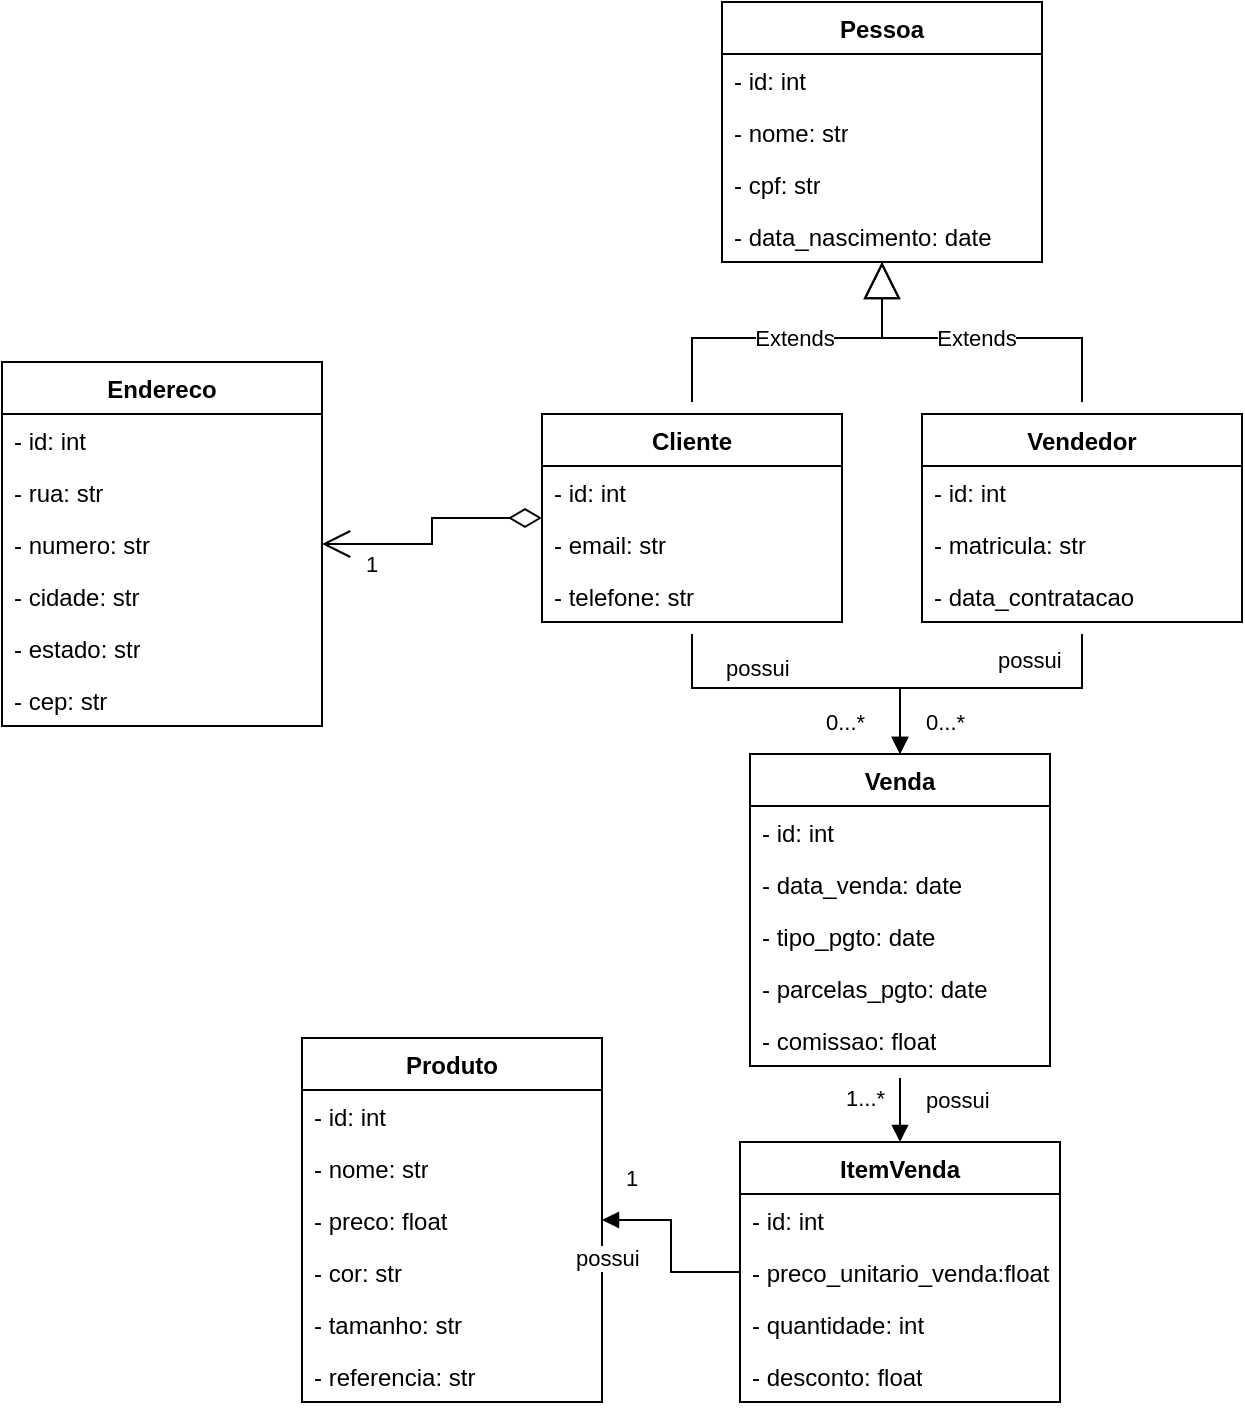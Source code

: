 <mxfile version="24.6.3" type="github">
  <diagram id="C5RBs43oDa-KdzZeNtuy" name="Page-1">
    <mxGraphModel dx="1434" dy="822" grid="1" gridSize="10" guides="1" tooltips="1" connect="1" arrows="1" fold="1" page="1" pageScale="1" pageWidth="827" pageHeight="1169" math="0" shadow="0">
      <root>
        <mxCell id="WIyWlLk6GJQsqaUBKTNV-0" />
        <mxCell id="WIyWlLk6GJQsqaUBKTNV-1" parent="WIyWlLk6GJQsqaUBKTNV-0" />
        <mxCell id="zqI3vuXJs1LG3s6kCFIs-13" value="&lt;div&gt;Pessoa&lt;/div&gt;" style="swimlane;fontStyle=1;align=center;verticalAlign=top;childLayout=stackLayout;horizontal=1;startSize=26;horizontalStack=0;resizeParent=1;resizeParentMax=0;resizeLast=0;collapsible=1;marginBottom=0;whiteSpace=wrap;html=1;" parent="WIyWlLk6GJQsqaUBKTNV-1" vertex="1">
          <mxGeometry x="400" y="40" width="160" height="130" as="geometry" />
        </mxCell>
        <mxCell id="zqI3vuXJs1LG3s6kCFIs-14" value="- id: int" style="text;strokeColor=none;fillColor=none;align=left;verticalAlign=top;spacingLeft=4;spacingRight=4;overflow=hidden;rotatable=0;points=[[0,0.5],[1,0.5]];portConstraint=eastwest;whiteSpace=wrap;html=1;" parent="zqI3vuXJs1LG3s6kCFIs-13" vertex="1">
          <mxGeometry y="26" width="160" height="26" as="geometry" />
        </mxCell>
        <mxCell id="zqI3vuXJs1LG3s6kCFIs-23" value="- nome: str" style="text;strokeColor=none;fillColor=none;align=left;verticalAlign=top;spacingLeft=4;spacingRight=4;overflow=hidden;rotatable=0;points=[[0,0.5],[1,0.5]];portConstraint=eastwest;whiteSpace=wrap;html=1;" parent="zqI3vuXJs1LG3s6kCFIs-13" vertex="1">
          <mxGeometry y="52" width="160" height="26" as="geometry" />
        </mxCell>
        <mxCell id="zqI3vuXJs1LG3s6kCFIs-21" value="- cpf: str" style="text;strokeColor=none;fillColor=none;align=left;verticalAlign=top;spacingLeft=4;spacingRight=4;overflow=hidden;rotatable=0;points=[[0,0.5],[1,0.5]];portConstraint=eastwest;whiteSpace=wrap;html=1;" parent="zqI3vuXJs1LG3s6kCFIs-13" vertex="1">
          <mxGeometry y="78" width="160" height="26" as="geometry" />
        </mxCell>
        <mxCell id="zqI3vuXJs1LG3s6kCFIs-24" value="- data_nascimento: date" style="text;strokeColor=none;fillColor=none;align=left;verticalAlign=top;spacingLeft=4;spacingRight=4;overflow=hidden;rotatable=0;points=[[0,0.5],[1,0.5]];portConstraint=eastwest;whiteSpace=wrap;html=1;" parent="zqI3vuXJs1LG3s6kCFIs-13" vertex="1">
          <mxGeometry y="104" width="160" height="26" as="geometry" />
        </mxCell>
        <mxCell id="zqI3vuXJs1LG3s6kCFIs-25" value="Cliente" style="swimlane;fontStyle=1;align=center;verticalAlign=top;childLayout=stackLayout;horizontal=1;startSize=26;horizontalStack=0;resizeParent=1;resizeParentMax=0;resizeLast=0;collapsible=1;marginBottom=0;whiteSpace=wrap;html=1;" parent="WIyWlLk6GJQsqaUBKTNV-1" vertex="1">
          <mxGeometry x="310" y="246" width="150" height="104" as="geometry" />
        </mxCell>
        <mxCell id="zqI3vuXJs1LG3s6kCFIs-26" value="- id: int" style="text;strokeColor=none;fillColor=none;align=left;verticalAlign=top;spacingLeft=4;spacingRight=4;overflow=hidden;rotatable=0;points=[[0,0.5],[1,0.5]];portConstraint=eastwest;whiteSpace=wrap;html=1;" parent="zqI3vuXJs1LG3s6kCFIs-25" vertex="1">
          <mxGeometry y="26" width="150" height="26" as="geometry" />
        </mxCell>
        <mxCell id="zqI3vuXJs1LG3s6kCFIs-27" value="- email: str" style="text;strokeColor=none;fillColor=none;align=left;verticalAlign=top;spacingLeft=4;spacingRight=4;overflow=hidden;rotatable=0;points=[[0,0.5],[1,0.5]];portConstraint=eastwest;whiteSpace=wrap;html=1;" parent="zqI3vuXJs1LG3s6kCFIs-25" vertex="1">
          <mxGeometry y="52" width="150" height="26" as="geometry" />
        </mxCell>
        <mxCell id="zqI3vuXJs1LG3s6kCFIs-28" value="- telefone: str" style="text;strokeColor=none;fillColor=none;align=left;verticalAlign=top;spacingLeft=4;spacingRight=4;overflow=hidden;rotatable=0;points=[[0,0.5],[1,0.5]];portConstraint=eastwest;whiteSpace=wrap;html=1;" parent="zqI3vuXJs1LG3s6kCFIs-25" vertex="1">
          <mxGeometry y="78" width="150" height="26" as="geometry" />
        </mxCell>
        <mxCell id="zqI3vuXJs1LG3s6kCFIs-31" value="Vendedor" style="swimlane;fontStyle=1;align=center;verticalAlign=top;childLayout=stackLayout;horizontal=1;startSize=26;horizontalStack=0;resizeParent=1;resizeParentMax=0;resizeLast=0;collapsible=1;marginBottom=0;whiteSpace=wrap;html=1;" parent="WIyWlLk6GJQsqaUBKTNV-1" vertex="1">
          <mxGeometry x="500" y="246" width="160" height="104" as="geometry" />
        </mxCell>
        <mxCell id="zqI3vuXJs1LG3s6kCFIs-32" value="- id: int" style="text;strokeColor=none;fillColor=none;align=left;verticalAlign=top;spacingLeft=4;spacingRight=4;overflow=hidden;rotatable=0;points=[[0,0.5],[1,0.5]];portConstraint=eastwest;whiteSpace=wrap;html=1;" parent="zqI3vuXJs1LG3s6kCFIs-31" vertex="1">
          <mxGeometry y="26" width="160" height="26" as="geometry" />
        </mxCell>
        <mxCell id="zqI3vuXJs1LG3s6kCFIs-33" value="- matricula: str" style="text;strokeColor=none;fillColor=none;align=left;verticalAlign=top;spacingLeft=4;spacingRight=4;overflow=hidden;rotatable=0;points=[[0,0.5],[1,0.5]];portConstraint=eastwest;whiteSpace=wrap;html=1;" parent="zqI3vuXJs1LG3s6kCFIs-31" vertex="1">
          <mxGeometry y="52" width="160" height="26" as="geometry" />
        </mxCell>
        <mxCell id="zqI3vuXJs1LG3s6kCFIs-34" value="- data_contratacao" style="text;strokeColor=none;fillColor=none;align=left;verticalAlign=top;spacingLeft=4;spacingRight=4;overflow=hidden;rotatable=0;points=[[0,0.5],[1,0.5]];portConstraint=eastwest;whiteSpace=wrap;html=1;" parent="zqI3vuXJs1LG3s6kCFIs-31" vertex="1">
          <mxGeometry y="78" width="160" height="26" as="geometry" />
        </mxCell>
        <mxCell id="zqI3vuXJs1LG3s6kCFIs-41" value="&lt;div&gt;Endereco&lt;/div&gt;" style="swimlane;fontStyle=1;align=center;verticalAlign=top;childLayout=stackLayout;horizontal=1;startSize=26;horizontalStack=0;resizeParent=1;resizeParentMax=0;resizeLast=0;collapsible=1;marginBottom=0;whiteSpace=wrap;html=1;" parent="WIyWlLk6GJQsqaUBKTNV-1" vertex="1">
          <mxGeometry x="40" y="220" width="160" height="182" as="geometry" />
        </mxCell>
        <mxCell id="zqI3vuXJs1LG3s6kCFIs-42" value="- id: int" style="text;strokeColor=none;fillColor=none;align=left;verticalAlign=top;spacingLeft=4;spacingRight=4;overflow=hidden;rotatable=0;points=[[0,0.5],[1,0.5]];portConstraint=eastwest;whiteSpace=wrap;html=1;" parent="zqI3vuXJs1LG3s6kCFIs-41" vertex="1">
          <mxGeometry y="26" width="160" height="26" as="geometry" />
        </mxCell>
        <mxCell id="zqI3vuXJs1LG3s6kCFIs-43" value="- rua: str" style="text;strokeColor=none;fillColor=none;align=left;verticalAlign=top;spacingLeft=4;spacingRight=4;overflow=hidden;rotatable=0;points=[[0,0.5],[1,0.5]];portConstraint=eastwest;whiteSpace=wrap;html=1;" parent="zqI3vuXJs1LG3s6kCFIs-41" vertex="1">
          <mxGeometry y="52" width="160" height="26" as="geometry" />
        </mxCell>
        <mxCell id="zqI3vuXJs1LG3s6kCFIs-44" value="- numero: str" style="text;strokeColor=none;fillColor=none;align=left;verticalAlign=top;spacingLeft=4;spacingRight=4;overflow=hidden;rotatable=0;points=[[0,0.5],[1,0.5]];portConstraint=eastwest;whiteSpace=wrap;html=1;" parent="zqI3vuXJs1LG3s6kCFIs-41" vertex="1">
          <mxGeometry y="78" width="160" height="26" as="geometry" />
        </mxCell>
        <mxCell id="zqI3vuXJs1LG3s6kCFIs-45" value="- cidade: str" style="text;strokeColor=none;fillColor=none;align=left;verticalAlign=top;spacingLeft=4;spacingRight=4;overflow=hidden;rotatable=0;points=[[0,0.5],[1,0.5]];portConstraint=eastwest;whiteSpace=wrap;html=1;" parent="zqI3vuXJs1LG3s6kCFIs-41" vertex="1">
          <mxGeometry y="104" width="160" height="26" as="geometry" />
        </mxCell>
        <mxCell id="zqI3vuXJs1LG3s6kCFIs-46" value="- estado: str" style="text;strokeColor=none;fillColor=none;align=left;verticalAlign=top;spacingLeft=4;spacingRight=4;overflow=hidden;rotatable=0;points=[[0,0.5],[1,0.5]];portConstraint=eastwest;whiteSpace=wrap;html=1;" parent="zqI3vuXJs1LG3s6kCFIs-41" vertex="1">
          <mxGeometry y="130" width="160" height="26" as="geometry" />
        </mxCell>
        <mxCell id="zqI3vuXJs1LG3s6kCFIs-47" value="&lt;div&gt;- cep: str&lt;/div&gt;" style="text;strokeColor=none;fillColor=none;align=left;verticalAlign=top;spacingLeft=4;spacingRight=4;overflow=hidden;rotatable=0;points=[[0,0.5],[1,0.5]];portConstraint=eastwest;whiteSpace=wrap;html=1;" parent="zqI3vuXJs1LG3s6kCFIs-41" vertex="1">
          <mxGeometry y="156" width="160" height="26" as="geometry" />
        </mxCell>
        <mxCell id="zqI3vuXJs1LG3s6kCFIs-63" value="Venda" style="swimlane;fontStyle=1;align=center;verticalAlign=top;childLayout=stackLayout;horizontal=1;startSize=26;horizontalStack=0;resizeParent=1;resizeParentMax=0;resizeLast=0;collapsible=1;marginBottom=0;whiteSpace=wrap;html=1;" parent="WIyWlLk6GJQsqaUBKTNV-1" vertex="1">
          <mxGeometry x="414" y="416" width="150" height="156" as="geometry" />
        </mxCell>
        <mxCell id="zqI3vuXJs1LG3s6kCFIs-64" value="- id: int" style="text;strokeColor=none;fillColor=none;align=left;verticalAlign=top;spacingLeft=4;spacingRight=4;overflow=hidden;rotatable=0;points=[[0,0.5],[1,0.5]];portConstraint=eastwest;whiteSpace=wrap;html=1;" parent="zqI3vuXJs1LG3s6kCFIs-63" vertex="1">
          <mxGeometry y="26" width="150" height="26" as="geometry" />
        </mxCell>
        <mxCell id="zqI3vuXJs1LG3s6kCFIs-65" value="- data_venda: date" style="text;strokeColor=none;fillColor=none;align=left;verticalAlign=top;spacingLeft=4;spacingRight=4;overflow=hidden;rotatable=0;points=[[0,0.5],[1,0.5]];portConstraint=eastwest;whiteSpace=wrap;html=1;" parent="zqI3vuXJs1LG3s6kCFIs-63" vertex="1">
          <mxGeometry y="52" width="150" height="26" as="geometry" />
        </mxCell>
        <mxCell id="eavCXrR02k66nqyJNz6s-7" value="- tipo_pgto: date" style="text;strokeColor=none;fillColor=none;align=left;verticalAlign=top;spacingLeft=4;spacingRight=4;overflow=hidden;rotatable=0;points=[[0,0.5],[1,0.5]];portConstraint=eastwest;whiteSpace=wrap;html=1;" vertex="1" parent="zqI3vuXJs1LG3s6kCFIs-63">
          <mxGeometry y="78" width="150" height="26" as="geometry" />
        </mxCell>
        <mxCell id="eavCXrR02k66nqyJNz6s-8" value="- parcelas_pgto: date" style="text;strokeColor=none;fillColor=none;align=left;verticalAlign=top;spacingLeft=4;spacingRight=4;overflow=hidden;rotatable=0;points=[[0,0.5],[1,0.5]];portConstraint=eastwest;whiteSpace=wrap;html=1;" vertex="1" parent="zqI3vuXJs1LG3s6kCFIs-63">
          <mxGeometry y="104" width="150" height="26" as="geometry" />
        </mxCell>
        <mxCell id="zqI3vuXJs1LG3s6kCFIs-67" value="- comissao: float" style="text;strokeColor=none;fillColor=none;align=left;verticalAlign=top;spacingLeft=4;spacingRight=4;overflow=hidden;rotatable=0;points=[[0,0.5],[1,0.5]];portConstraint=eastwest;whiteSpace=wrap;html=1;" parent="zqI3vuXJs1LG3s6kCFIs-63" vertex="1">
          <mxGeometry y="130" width="150" height="26" as="geometry" />
        </mxCell>
        <mxCell id="zqI3vuXJs1LG3s6kCFIs-74" value="possui" style="endArrow=block;endFill=1;html=1;edgeStyle=orthogonalEdgeStyle;align=left;verticalAlign=top;rounded=0;strokeColor=default;fontFamily=Helvetica;fontSize=11;fontColor=default;labelBackgroundColor=default;sourcePerimeterSpacing=6;" parent="WIyWlLk6GJQsqaUBKTNV-1" source="zqI3vuXJs1LG3s6kCFIs-25" target="zqI3vuXJs1LG3s6kCFIs-63" edge="1">
          <mxGeometry x="-0.951" y="15" relative="1" as="geometry">
            <mxPoint x="620" y="396" as="sourcePoint" />
            <mxPoint x="780" y="396" as="targetPoint" />
            <mxPoint as="offset" />
          </mxGeometry>
        </mxCell>
        <mxCell id="zqI3vuXJs1LG3s6kCFIs-75" value="0...*" style="edgeLabel;resizable=0;html=1;align=left;verticalAlign=bottom;fontFamily=Helvetica;fontSize=11;fontColor=default;labelBackgroundColor=default;" parent="zqI3vuXJs1LG3s6kCFIs-74" connectable="0" vertex="1">
          <mxGeometry x="-1" relative="1" as="geometry">
            <mxPoint x="65" y="52" as="offset" />
          </mxGeometry>
        </mxCell>
        <mxCell id="zqI3vuXJs1LG3s6kCFIs-76" value="possui" style="endArrow=block;endFill=1;html=1;edgeStyle=orthogonalEdgeStyle;align=left;verticalAlign=top;rounded=0;strokeColor=default;fontFamily=Helvetica;fontSize=11;fontColor=default;labelBackgroundColor=default;sourcePerimeterSpacing=6;entryX=0.5;entryY=0;entryDx=0;entryDy=0;" parent="WIyWlLk6GJQsqaUBKTNV-1" source="zqI3vuXJs1LG3s6kCFIs-31" target="zqI3vuXJs1LG3s6kCFIs-63" edge="1">
          <mxGeometry x="-0.058" y="-27" relative="1" as="geometry">
            <mxPoint x="395" y="360" as="sourcePoint" />
            <mxPoint x="475" y="506" as="targetPoint" />
            <mxPoint as="offset" />
          </mxGeometry>
        </mxCell>
        <mxCell id="zqI3vuXJs1LG3s6kCFIs-77" value="0...*" style="edgeLabel;resizable=0;html=1;align=left;verticalAlign=bottom;fontFamily=Helvetica;fontSize=11;fontColor=default;labelBackgroundColor=default;" parent="zqI3vuXJs1LG3s6kCFIs-76" connectable="0" vertex="1">
          <mxGeometry x="-1" relative="1" as="geometry">
            <mxPoint x="-80" y="52" as="offset" />
          </mxGeometry>
        </mxCell>
        <mxCell id="zqI3vuXJs1LG3s6kCFIs-78" value="Produto" style="swimlane;fontStyle=1;align=center;verticalAlign=top;childLayout=stackLayout;horizontal=1;startSize=26;horizontalStack=0;resizeParent=1;resizeParentMax=0;resizeLast=0;collapsible=1;marginBottom=0;whiteSpace=wrap;html=1;" parent="WIyWlLk6GJQsqaUBKTNV-1" vertex="1">
          <mxGeometry x="190" y="558" width="150" height="182" as="geometry" />
        </mxCell>
        <mxCell id="zqI3vuXJs1LG3s6kCFIs-79" value="- id: int" style="text;strokeColor=none;fillColor=none;align=left;verticalAlign=top;spacingLeft=4;spacingRight=4;overflow=hidden;rotatable=0;points=[[0,0.5],[1,0.5]];portConstraint=eastwest;whiteSpace=wrap;html=1;" parent="zqI3vuXJs1LG3s6kCFIs-78" vertex="1">
          <mxGeometry y="26" width="150" height="26" as="geometry" />
        </mxCell>
        <mxCell id="zqI3vuXJs1LG3s6kCFIs-80" value="- nome: str" style="text;strokeColor=none;fillColor=none;align=left;verticalAlign=top;spacingLeft=4;spacingRight=4;overflow=hidden;rotatable=0;points=[[0,0.5],[1,0.5]];portConstraint=eastwest;whiteSpace=wrap;html=1;" parent="zqI3vuXJs1LG3s6kCFIs-78" vertex="1">
          <mxGeometry y="52" width="150" height="26" as="geometry" />
        </mxCell>
        <mxCell id="zqI3vuXJs1LG3s6kCFIs-81" value="- preco: float" style="text;strokeColor=none;fillColor=none;align=left;verticalAlign=top;spacingLeft=4;spacingRight=4;overflow=hidden;rotatable=0;points=[[0,0.5],[1,0.5]];portConstraint=eastwest;whiteSpace=wrap;html=1;" parent="zqI3vuXJs1LG3s6kCFIs-78" vertex="1">
          <mxGeometry y="78" width="150" height="26" as="geometry" />
        </mxCell>
        <mxCell id="1lRSZ_3cmi7X1p32SudD-0" value="- cor: str" style="text;strokeColor=none;fillColor=none;align=left;verticalAlign=top;spacingLeft=4;spacingRight=4;overflow=hidden;rotatable=0;points=[[0,0.5],[1,0.5]];portConstraint=eastwest;whiteSpace=wrap;html=1;" parent="zqI3vuXJs1LG3s6kCFIs-78" vertex="1">
          <mxGeometry y="104" width="150" height="26" as="geometry" />
        </mxCell>
        <mxCell id="1lRSZ_3cmi7X1p32SudD-1" value="- tamanho: str" style="text;strokeColor=none;fillColor=none;align=left;verticalAlign=top;spacingLeft=4;spacingRight=4;overflow=hidden;rotatable=0;points=[[0,0.5],[1,0.5]];portConstraint=eastwest;whiteSpace=wrap;html=1;" parent="zqI3vuXJs1LG3s6kCFIs-78" vertex="1">
          <mxGeometry y="130" width="150" height="26" as="geometry" />
        </mxCell>
        <mxCell id="zqI3vuXJs1LG3s6kCFIs-82" value="- referencia: str" style="text;strokeColor=none;fillColor=none;align=left;verticalAlign=top;spacingLeft=4;spacingRight=4;overflow=hidden;rotatable=0;points=[[0,0.5],[1,0.5]];portConstraint=eastwest;whiteSpace=wrap;html=1;" parent="zqI3vuXJs1LG3s6kCFIs-78" vertex="1">
          <mxGeometry y="156" width="150" height="26" as="geometry" />
        </mxCell>
        <mxCell id="zqI3vuXJs1LG3s6kCFIs-85" value="possui" style="endArrow=block;endFill=1;html=1;edgeStyle=orthogonalEdgeStyle;align=left;verticalAlign=top;rounded=0;strokeColor=default;fontFamily=Helvetica;fontSize=11;fontColor=default;labelBackgroundColor=default;sourcePerimeterSpacing=6;" parent="WIyWlLk6GJQsqaUBKTNV-1" source="zqI3vuXJs1LG3s6kCFIs-63" target="eavCXrR02k66nqyJNz6s-0" edge="1">
          <mxGeometry x="-1" y="11" relative="1" as="geometry">
            <mxPoint x="620" y="396" as="sourcePoint" />
            <mxPoint x="780" y="396" as="targetPoint" />
            <mxPoint y="-2" as="offset" />
          </mxGeometry>
        </mxCell>
        <mxCell id="zqI3vuXJs1LG3s6kCFIs-86" value="1...*" style="edgeLabel;resizable=0;html=1;align=left;verticalAlign=bottom;fontFamily=Helvetica;fontSize=11;fontColor=default;labelBackgroundColor=default;" parent="zqI3vuXJs1LG3s6kCFIs-85" connectable="0" vertex="1">
          <mxGeometry x="-1" relative="1" as="geometry">
            <mxPoint x="-29" y="18" as="offset" />
          </mxGeometry>
        </mxCell>
        <mxCell id="zqI3vuXJs1LG3s6kCFIs-110" value="Extends" style="endArrow=block;endSize=16;endFill=0;html=1;rounded=0;strokeColor=default;align=center;verticalAlign=middle;fontFamily=Helvetica;fontSize=11;fontColor=default;labelBackgroundColor=default;edgeStyle=orthogonalEdgeStyle;sourcePerimeterSpacing=6;" parent="WIyWlLk6GJQsqaUBKTNV-1" source="zqI3vuXJs1LG3s6kCFIs-25" target="zqI3vuXJs1LG3s6kCFIs-13" edge="1">
          <mxGeometry width="160" relative="1" as="geometry">
            <mxPoint x="620" y="440" as="sourcePoint" />
            <mxPoint x="780" y="440" as="targetPoint" />
          </mxGeometry>
        </mxCell>
        <mxCell id="zqI3vuXJs1LG3s6kCFIs-111" value="Extends" style="endArrow=block;endSize=16;endFill=0;html=1;rounded=0;strokeColor=default;align=center;verticalAlign=middle;fontFamily=Helvetica;fontSize=11;fontColor=default;labelBackgroundColor=default;edgeStyle=orthogonalEdgeStyle;sourcePerimeterSpacing=6;" parent="WIyWlLk6GJQsqaUBKTNV-1" source="zqI3vuXJs1LG3s6kCFIs-31" target="zqI3vuXJs1LG3s6kCFIs-13" edge="1">
          <mxGeometry width="160" relative="1" as="geometry">
            <mxPoint x="620" y="380" as="sourcePoint" />
            <mxPoint x="780" y="380" as="targetPoint" />
          </mxGeometry>
        </mxCell>
        <mxCell id="1lRSZ_3cmi7X1p32SudD-2" value="1" style="endArrow=open;html=1;endSize=12;startArrow=diamondThin;startSize=14;startFill=0;edgeStyle=orthogonalEdgeStyle;align=left;verticalAlign=bottom;rounded=0;" parent="WIyWlLk6GJQsqaUBKTNV-1" source="zqI3vuXJs1LG3s6kCFIs-25" target="zqI3vuXJs1LG3s6kCFIs-41" edge="1">
          <mxGeometry x="0.675" y="19" relative="1" as="geometry">
            <mxPoint x="190" y="310" as="sourcePoint" />
            <mxPoint x="350" y="310" as="targetPoint" />
            <mxPoint as="offset" />
          </mxGeometry>
        </mxCell>
        <mxCell id="eavCXrR02k66nqyJNz6s-0" value="ItemVenda" style="swimlane;fontStyle=1;align=center;verticalAlign=top;childLayout=stackLayout;horizontal=1;startSize=26;horizontalStack=0;resizeParent=1;resizeParentMax=0;resizeLast=0;collapsible=1;marginBottom=0;whiteSpace=wrap;html=1;" vertex="1" parent="WIyWlLk6GJQsqaUBKTNV-1">
          <mxGeometry x="409" y="610" width="160" height="130" as="geometry" />
        </mxCell>
        <mxCell id="eavCXrR02k66nqyJNz6s-1" value="- id: int" style="text;strokeColor=none;fillColor=none;align=left;verticalAlign=top;spacingLeft=4;spacingRight=4;overflow=hidden;rotatable=0;points=[[0,0.5],[1,0.5]];portConstraint=eastwest;whiteSpace=wrap;html=1;" vertex="1" parent="eavCXrR02k66nqyJNz6s-0">
          <mxGeometry y="26" width="160" height="26" as="geometry" />
        </mxCell>
        <mxCell id="eavCXrR02k66nqyJNz6s-2" value="- preco_unitario_venda:float" style="text;strokeColor=none;fillColor=none;align=left;verticalAlign=top;spacingLeft=4;spacingRight=4;overflow=hidden;rotatable=0;points=[[0,0.5],[1,0.5]];portConstraint=eastwest;whiteSpace=wrap;html=1;" vertex="1" parent="eavCXrR02k66nqyJNz6s-0">
          <mxGeometry y="52" width="160" height="26" as="geometry" />
        </mxCell>
        <mxCell id="eavCXrR02k66nqyJNz6s-3" value="- quantidade: int" style="text;strokeColor=none;fillColor=none;align=left;verticalAlign=top;spacingLeft=4;spacingRight=4;overflow=hidden;rotatable=0;points=[[0,0.5],[1,0.5]];portConstraint=eastwest;whiteSpace=wrap;html=1;" vertex="1" parent="eavCXrR02k66nqyJNz6s-0">
          <mxGeometry y="78" width="160" height="26" as="geometry" />
        </mxCell>
        <mxCell id="eavCXrR02k66nqyJNz6s-4" value="- desconto: float" style="text;strokeColor=none;fillColor=none;align=left;verticalAlign=top;spacingLeft=4;spacingRight=4;overflow=hidden;rotatable=0;points=[[0,0.5],[1,0.5]];portConstraint=eastwest;whiteSpace=wrap;html=1;" vertex="1" parent="eavCXrR02k66nqyJNz6s-0">
          <mxGeometry y="104" width="160" height="26" as="geometry" />
        </mxCell>
        <mxCell id="eavCXrR02k66nqyJNz6s-5" value="possui" style="endArrow=block;endFill=1;html=1;edgeStyle=orthogonalEdgeStyle;align=left;verticalAlign=top;rounded=0;" edge="1" parent="WIyWlLk6GJQsqaUBKTNV-1" source="eavCXrR02k66nqyJNz6s-0" target="zqI3vuXJs1LG3s6kCFIs-78">
          <mxGeometry x="-0.274" y="25" relative="1" as="geometry">
            <mxPoint x="330" y="400" as="sourcePoint" />
            <mxPoint x="490" y="400" as="targetPoint" />
            <mxPoint x="-25" y="-20" as="offset" />
          </mxGeometry>
        </mxCell>
        <mxCell id="eavCXrR02k66nqyJNz6s-6" value="1" style="edgeLabel;resizable=0;html=1;align=left;verticalAlign=bottom;" connectable="0" vertex="1" parent="eavCXrR02k66nqyJNz6s-5">
          <mxGeometry x="-1" relative="1" as="geometry">
            <mxPoint x="-59" y="-39" as="offset" />
          </mxGeometry>
        </mxCell>
      </root>
    </mxGraphModel>
  </diagram>
</mxfile>

